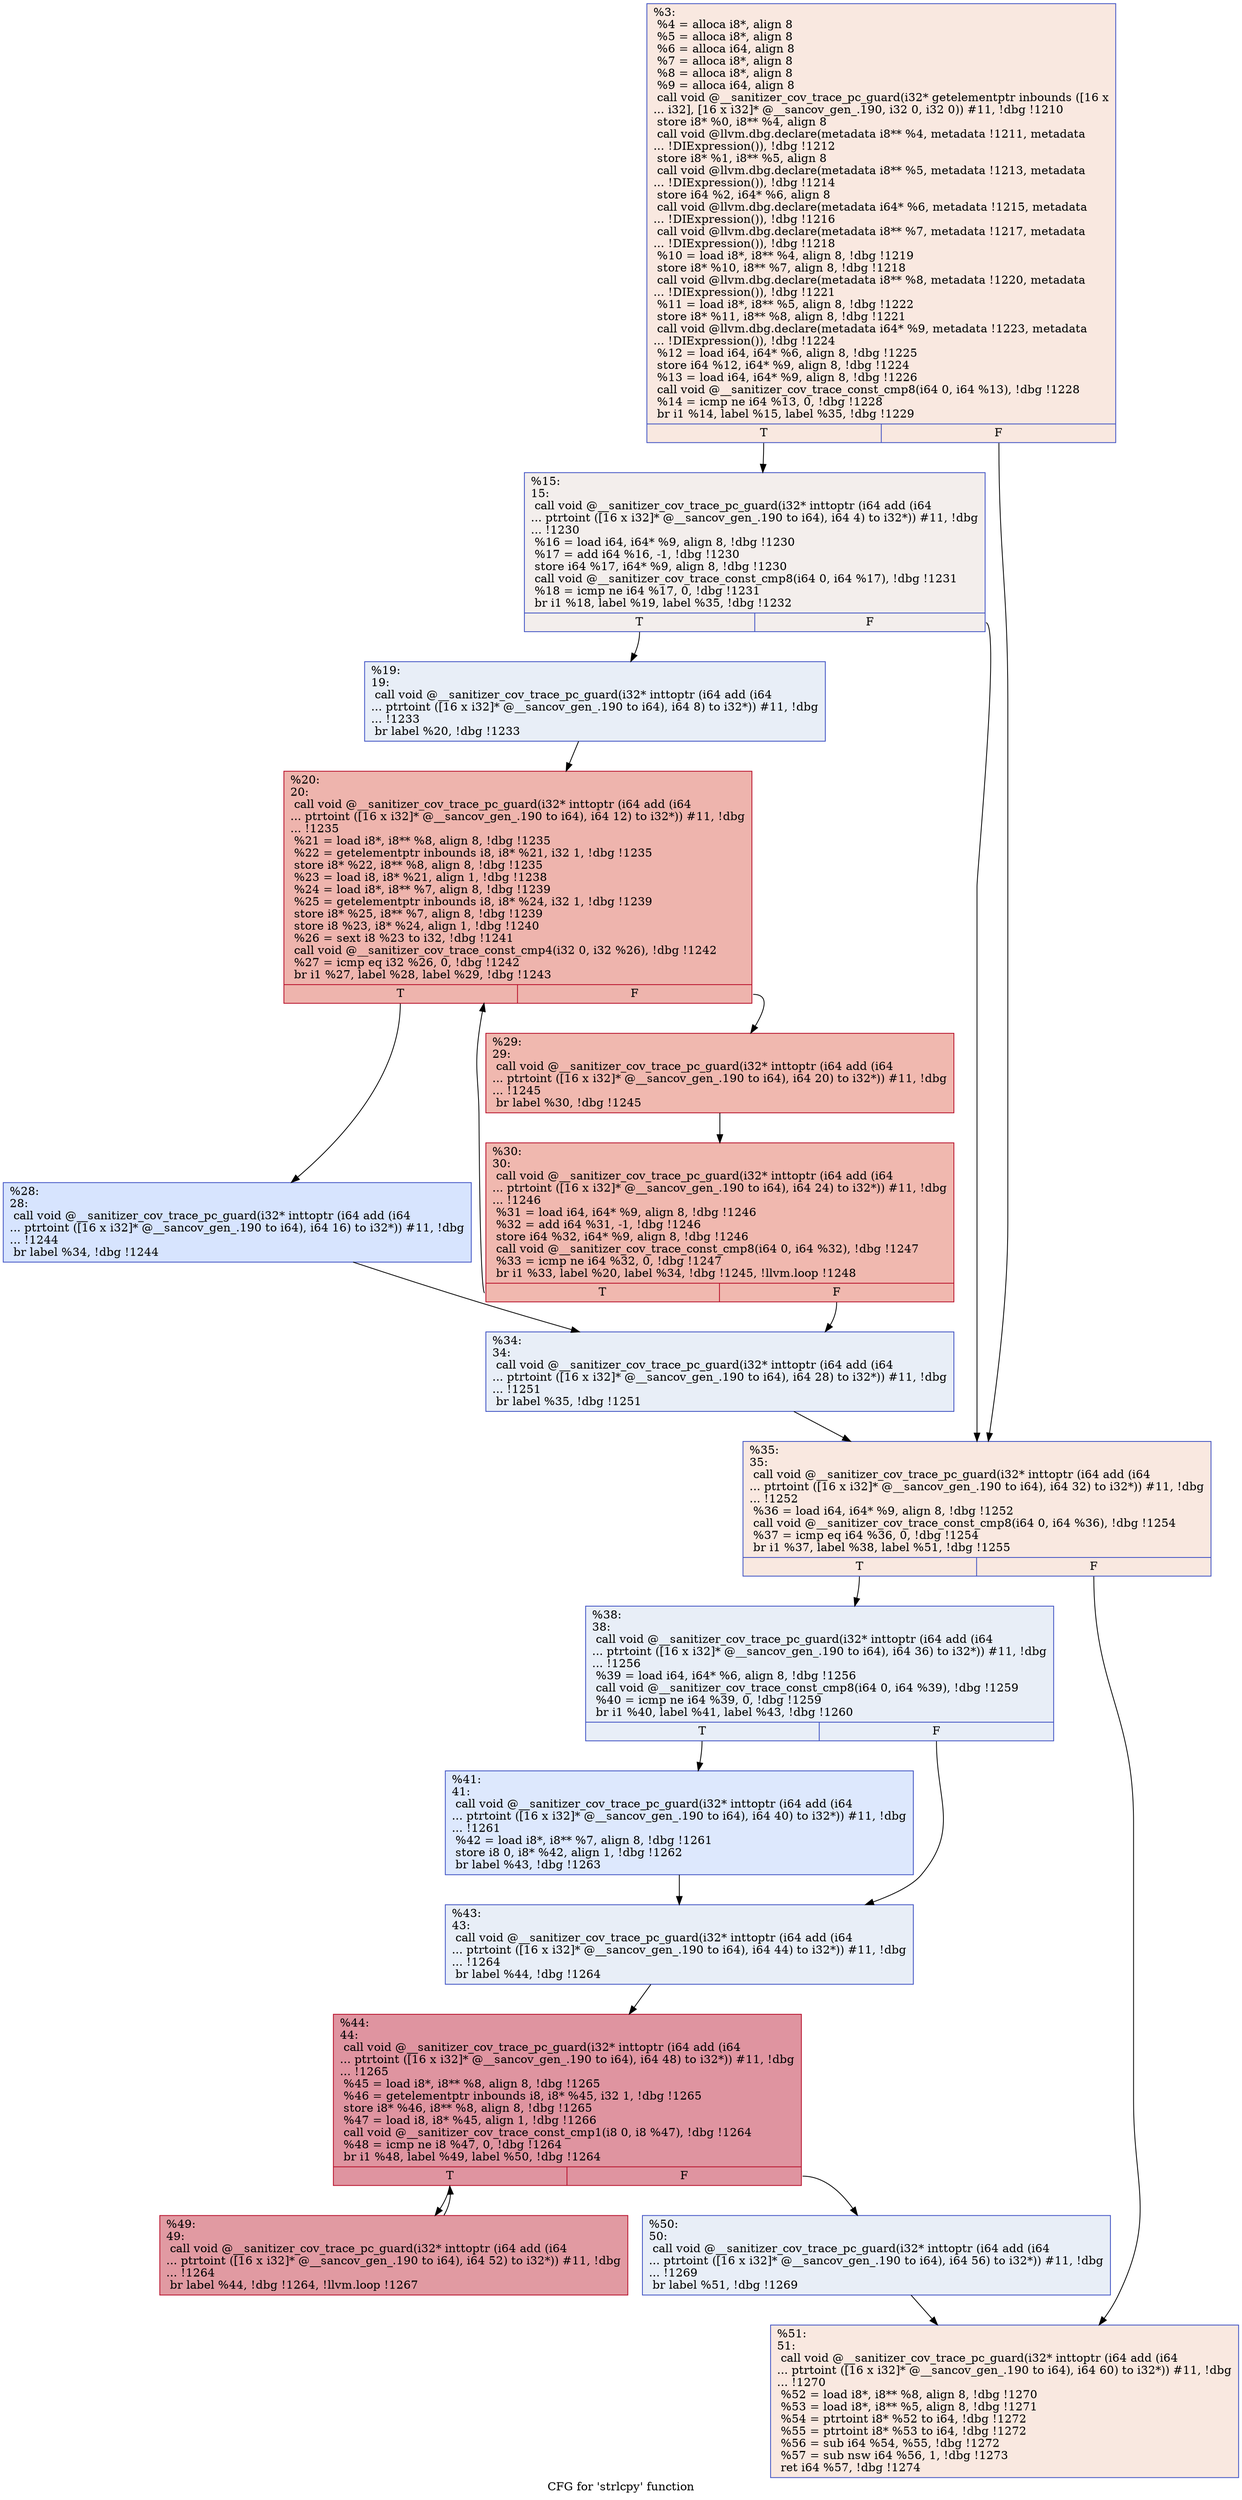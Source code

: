 digraph "CFG for 'strlcpy' function" {
	label="CFG for 'strlcpy' function";

	Node0x564cce5af8e0 [shape=record,color="#3d50c3ff", style=filled, fillcolor="#f1ccb870",label="{%3:\l  %4 = alloca i8*, align 8\l  %5 = alloca i8*, align 8\l  %6 = alloca i64, align 8\l  %7 = alloca i8*, align 8\l  %8 = alloca i8*, align 8\l  %9 = alloca i64, align 8\l  call void @__sanitizer_cov_trace_pc_guard(i32* getelementptr inbounds ([16 x\l... i32], [16 x i32]* @__sancov_gen_.190, i32 0, i32 0)) #11, !dbg !1210\l  store i8* %0, i8** %4, align 8\l  call void @llvm.dbg.declare(metadata i8** %4, metadata !1211, metadata\l... !DIExpression()), !dbg !1212\l  store i8* %1, i8** %5, align 8\l  call void @llvm.dbg.declare(metadata i8** %5, metadata !1213, metadata\l... !DIExpression()), !dbg !1214\l  store i64 %2, i64* %6, align 8\l  call void @llvm.dbg.declare(metadata i64* %6, metadata !1215, metadata\l... !DIExpression()), !dbg !1216\l  call void @llvm.dbg.declare(metadata i8** %7, metadata !1217, metadata\l... !DIExpression()), !dbg !1218\l  %10 = load i8*, i8** %4, align 8, !dbg !1219\l  store i8* %10, i8** %7, align 8, !dbg !1218\l  call void @llvm.dbg.declare(metadata i8** %8, metadata !1220, metadata\l... !DIExpression()), !dbg !1221\l  %11 = load i8*, i8** %5, align 8, !dbg !1222\l  store i8* %11, i8** %8, align 8, !dbg !1221\l  call void @llvm.dbg.declare(metadata i64* %9, metadata !1223, metadata\l... !DIExpression()), !dbg !1224\l  %12 = load i64, i64* %6, align 8, !dbg !1225\l  store i64 %12, i64* %9, align 8, !dbg !1224\l  %13 = load i64, i64* %9, align 8, !dbg !1226\l  call void @__sanitizer_cov_trace_const_cmp8(i64 0, i64 %13), !dbg !1228\l  %14 = icmp ne i64 %13, 0, !dbg !1228\l  br i1 %14, label %15, label %35, !dbg !1229\l|{<s0>T|<s1>F}}"];
	Node0x564cce5af8e0:s0 -> Node0x564cce5afa40;
	Node0x564cce5af8e0:s1 -> Node0x564cce5afc70;
	Node0x564cce5afa40 [shape=record,color="#3d50c3ff", style=filled, fillcolor="#e3d9d370",label="{%15:\l15:                                               \l  call void @__sanitizer_cov_trace_pc_guard(i32* inttoptr (i64 add (i64\l... ptrtoint ([16 x i32]* @__sancov_gen_.190 to i64), i64 4) to i32*)) #11, !dbg\l... !1230\l  %16 = load i64, i64* %9, align 8, !dbg !1230\l  %17 = add i64 %16, -1, !dbg !1230\l  store i64 %17, i64* %9, align 8, !dbg !1230\l  call void @__sanitizer_cov_trace_const_cmp8(i64 0, i64 %17), !dbg !1231\l  %18 = icmp ne i64 %17, 0, !dbg !1231\l  br i1 %18, label %19, label %35, !dbg !1232\l|{<s0>T|<s1>F}}"];
	Node0x564cce5afa40:s0 -> Node0x564cce5afa90;
	Node0x564cce5afa40:s1 -> Node0x564cce5afc70;
	Node0x564cce5afa90 [shape=record,color="#3d50c3ff", style=filled, fillcolor="#cbd8ee70",label="{%19:\l19:                                               \l  call void @__sanitizer_cov_trace_pc_guard(i32* inttoptr (i64 add (i64\l... ptrtoint ([16 x i32]* @__sancov_gen_.190 to i64), i64 8) to i32*)) #11, !dbg\l... !1233\l  br label %20, !dbg !1233\l}"];
	Node0x564cce5afa90 -> Node0x564cce5afae0;
	Node0x564cce5afae0 [shape=record,color="#b70d28ff", style=filled, fillcolor="#d8564670",label="{%20:\l20:                                               \l  call void @__sanitizer_cov_trace_pc_guard(i32* inttoptr (i64 add (i64\l... ptrtoint ([16 x i32]* @__sancov_gen_.190 to i64), i64 12) to i32*)) #11, !dbg\l... !1235\l  %21 = load i8*, i8** %8, align 8, !dbg !1235\l  %22 = getelementptr inbounds i8, i8* %21, i32 1, !dbg !1235\l  store i8* %22, i8** %8, align 8, !dbg !1235\l  %23 = load i8, i8* %21, align 1, !dbg !1238\l  %24 = load i8*, i8** %7, align 8, !dbg !1239\l  %25 = getelementptr inbounds i8, i8* %24, i32 1, !dbg !1239\l  store i8* %25, i8** %7, align 8, !dbg !1239\l  store i8 %23, i8* %24, align 1, !dbg !1240\l  %26 = sext i8 %23 to i32, !dbg !1241\l  call void @__sanitizer_cov_trace_const_cmp4(i32 0, i32 %26), !dbg !1242\l  %27 = icmp eq i32 %26, 0, !dbg !1242\l  br i1 %27, label %28, label %29, !dbg !1243\l|{<s0>T|<s1>F}}"];
	Node0x564cce5afae0:s0 -> Node0x564cce5afb30;
	Node0x564cce5afae0:s1 -> Node0x564cce5afb80;
	Node0x564cce5afb30 [shape=record,color="#3d50c3ff", style=filled, fillcolor="#a5c3fe70",label="{%28:\l28:                                               \l  call void @__sanitizer_cov_trace_pc_guard(i32* inttoptr (i64 add (i64\l... ptrtoint ([16 x i32]* @__sancov_gen_.190 to i64), i64 16) to i32*)) #11, !dbg\l... !1244\l  br label %34, !dbg !1244\l}"];
	Node0x564cce5afb30 -> Node0x564cce5afc20;
	Node0x564cce5afb80 [shape=record,color="#b70d28ff", style=filled, fillcolor="#dc5d4a70",label="{%29:\l29:                                               \l  call void @__sanitizer_cov_trace_pc_guard(i32* inttoptr (i64 add (i64\l... ptrtoint ([16 x i32]* @__sancov_gen_.190 to i64), i64 20) to i32*)) #11, !dbg\l... !1245\l  br label %30, !dbg !1245\l}"];
	Node0x564cce5afb80 -> Node0x564cce5afbd0;
	Node0x564cce5afbd0 [shape=record,color="#b70d28ff", style=filled, fillcolor="#dc5d4a70",label="{%30:\l30:                                               \l  call void @__sanitizer_cov_trace_pc_guard(i32* inttoptr (i64 add (i64\l... ptrtoint ([16 x i32]* @__sancov_gen_.190 to i64), i64 24) to i32*)) #11, !dbg\l... !1246\l  %31 = load i64, i64* %9, align 8, !dbg !1246\l  %32 = add i64 %31, -1, !dbg !1246\l  store i64 %32, i64* %9, align 8, !dbg !1246\l  call void @__sanitizer_cov_trace_const_cmp8(i64 0, i64 %32), !dbg !1247\l  %33 = icmp ne i64 %32, 0, !dbg !1247\l  br i1 %33, label %20, label %34, !dbg !1245, !llvm.loop !1248\l|{<s0>T|<s1>F}}"];
	Node0x564cce5afbd0:s0 -> Node0x564cce5afae0;
	Node0x564cce5afbd0:s1 -> Node0x564cce5afc20;
	Node0x564cce5afc20 [shape=record,color="#3d50c3ff", style=filled, fillcolor="#cbd8ee70",label="{%34:\l34:                                               \l  call void @__sanitizer_cov_trace_pc_guard(i32* inttoptr (i64 add (i64\l... ptrtoint ([16 x i32]* @__sancov_gen_.190 to i64), i64 28) to i32*)) #11, !dbg\l... !1251\l  br label %35, !dbg !1251\l}"];
	Node0x564cce5afc20 -> Node0x564cce5afc70;
	Node0x564cce5afc70 [shape=record,color="#3d50c3ff", style=filled, fillcolor="#f1ccb870",label="{%35:\l35:                                               \l  call void @__sanitizer_cov_trace_pc_guard(i32* inttoptr (i64 add (i64\l... ptrtoint ([16 x i32]* @__sancov_gen_.190 to i64), i64 32) to i32*)) #11, !dbg\l... !1252\l  %36 = load i64, i64* %9, align 8, !dbg !1252\l  call void @__sanitizer_cov_trace_const_cmp8(i64 0, i64 %36), !dbg !1254\l  %37 = icmp eq i64 %36, 0, !dbg !1254\l  br i1 %37, label %38, label %51, !dbg !1255\l|{<s0>T|<s1>F}}"];
	Node0x564cce5afc70:s0 -> Node0x564cce5afcc0;
	Node0x564cce5afc70:s1 -> Node0x564cce5afea0;
	Node0x564cce5afcc0 [shape=record,color="#3d50c3ff", style=filled, fillcolor="#cbd8ee70",label="{%38:\l38:                                               \l  call void @__sanitizer_cov_trace_pc_guard(i32* inttoptr (i64 add (i64\l... ptrtoint ([16 x i32]* @__sancov_gen_.190 to i64), i64 36) to i32*)) #11, !dbg\l... !1256\l  %39 = load i64, i64* %6, align 8, !dbg !1256\l  call void @__sanitizer_cov_trace_const_cmp8(i64 0, i64 %39), !dbg !1259\l  %40 = icmp ne i64 %39, 0, !dbg !1259\l  br i1 %40, label %41, label %43, !dbg !1260\l|{<s0>T|<s1>F}}"];
	Node0x564cce5afcc0:s0 -> Node0x564cce5afd10;
	Node0x564cce5afcc0:s1 -> Node0x564cce5afd60;
	Node0x564cce5afd10 [shape=record,color="#3d50c3ff", style=filled, fillcolor="#b2ccfb70",label="{%41:\l41:                                               \l  call void @__sanitizer_cov_trace_pc_guard(i32* inttoptr (i64 add (i64\l... ptrtoint ([16 x i32]* @__sancov_gen_.190 to i64), i64 40) to i32*)) #11, !dbg\l... !1261\l  %42 = load i8*, i8** %7, align 8, !dbg !1261\l  store i8 0, i8* %42, align 1, !dbg !1262\l  br label %43, !dbg !1263\l}"];
	Node0x564cce5afd10 -> Node0x564cce5afd60;
	Node0x564cce5afd60 [shape=record,color="#3d50c3ff", style=filled, fillcolor="#cbd8ee70",label="{%43:\l43:                                               \l  call void @__sanitizer_cov_trace_pc_guard(i32* inttoptr (i64 add (i64\l... ptrtoint ([16 x i32]* @__sancov_gen_.190 to i64), i64 44) to i32*)) #11, !dbg\l... !1264\l  br label %44, !dbg !1264\l}"];
	Node0x564cce5afd60 -> Node0x564cce5afdb0;
	Node0x564cce5afdb0 [shape=record,color="#b70d28ff", style=filled, fillcolor="#b70d2870",label="{%44:\l44:                                               \l  call void @__sanitizer_cov_trace_pc_guard(i32* inttoptr (i64 add (i64\l... ptrtoint ([16 x i32]* @__sancov_gen_.190 to i64), i64 48) to i32*)) #11, !dbg\l... !1265\l  %45 = load i8*, i8** %8, align 8, !dbg !1265\l  %46 = getelementptr inbounds i8, i8* %45, i32 1, !dbg !1265\l  store i8* %46, i8** %8, align 8, !dbg !1265\l  %47 = load i8, i8* %45, align 1, !dbg !1266\l  call void @__sanitizer_cov_trace_const_cmp1(i8 0, i8 %47), !dbg !1264\l  %48 = icmp ne i8 %47, 0, !dbg !1264\l  br i1 %48, label %49, label %50, !dbg !1264\l|{<s0>T|<s1>F}}"];
	Node0x564cce5afdb0:s0 -> Node0x564cce5afe00;
	Node0x564cce5afdb0:s1 -> Node0x564cce5afe50;
	Node0x564cce5afe00 [shape=record,color="#b70d28ff", style=filled, fillcolor="#bb1b2c70",label="{%49:\l49:                                               \l  call void @__sanitizer_cov_trace_pc_guard(i32* inttoptr (i64 add (i64\l... ptrtoint ([16 x i32]* @__sancov_gen_.190 to i64), i64 52) to i32*)) #11, !dbg\l... !1264\l  br label %44, !dbg !1264, !llvm.loop !1267\l}"];
	Node0x564cce5afe00 -> Node0x564cce5afdb0;
	Node0x564cce5afe50 [shape=record,color="#3d50c3ff", style=filled, fillcolor="#cbd8ee70",label="{%50:\l50:                                               \l  call void @__sanitizer_cov_trace_pc_guard(i32* inttoptr (i64 add (i64\l... ptrtoint ([16 x i32]* @__sancov_gen_.190 to i64), i64 56) to i32*)) #11, !dbg\l... !1269\l  br label %51, !dbg !1269\l}"];
	Node0x564cce5afe50 -> Node0x564cce5afea0;
	Node0x564cce5afea0 [shape=record,color="#3d50c3ff", style=filled, fillcolor="#f1ccb870",label="{%51:\l51:                                               \l  call void @__sanitizer_cov_trace_pc_guard(i32* inttoptr (i64 add (i64\l... ptrtoint ([16 x i32]* @__sancov_gen_.190 to i64), i64 60) to i32*)) #11, !dbg\l... !1270\l  %52 = load i8*, i8** %8, align 8, !dbg !1270\l  %53 = load i8*, i8** %5, align 8, !dbg !1271\l  %54 = ptrtoint i8* %52 to i64, !dbg !1272\l  %55 = ptrtoint i8* %53 to i64, !dbg !1272\l  %56 = sub i64 %54, %55, !dbg !1272\l  %57 = sub nsw i64 %56, 1, !dbg !1273\l  ret i64 %57, !dbg !1274\l}"];
}
